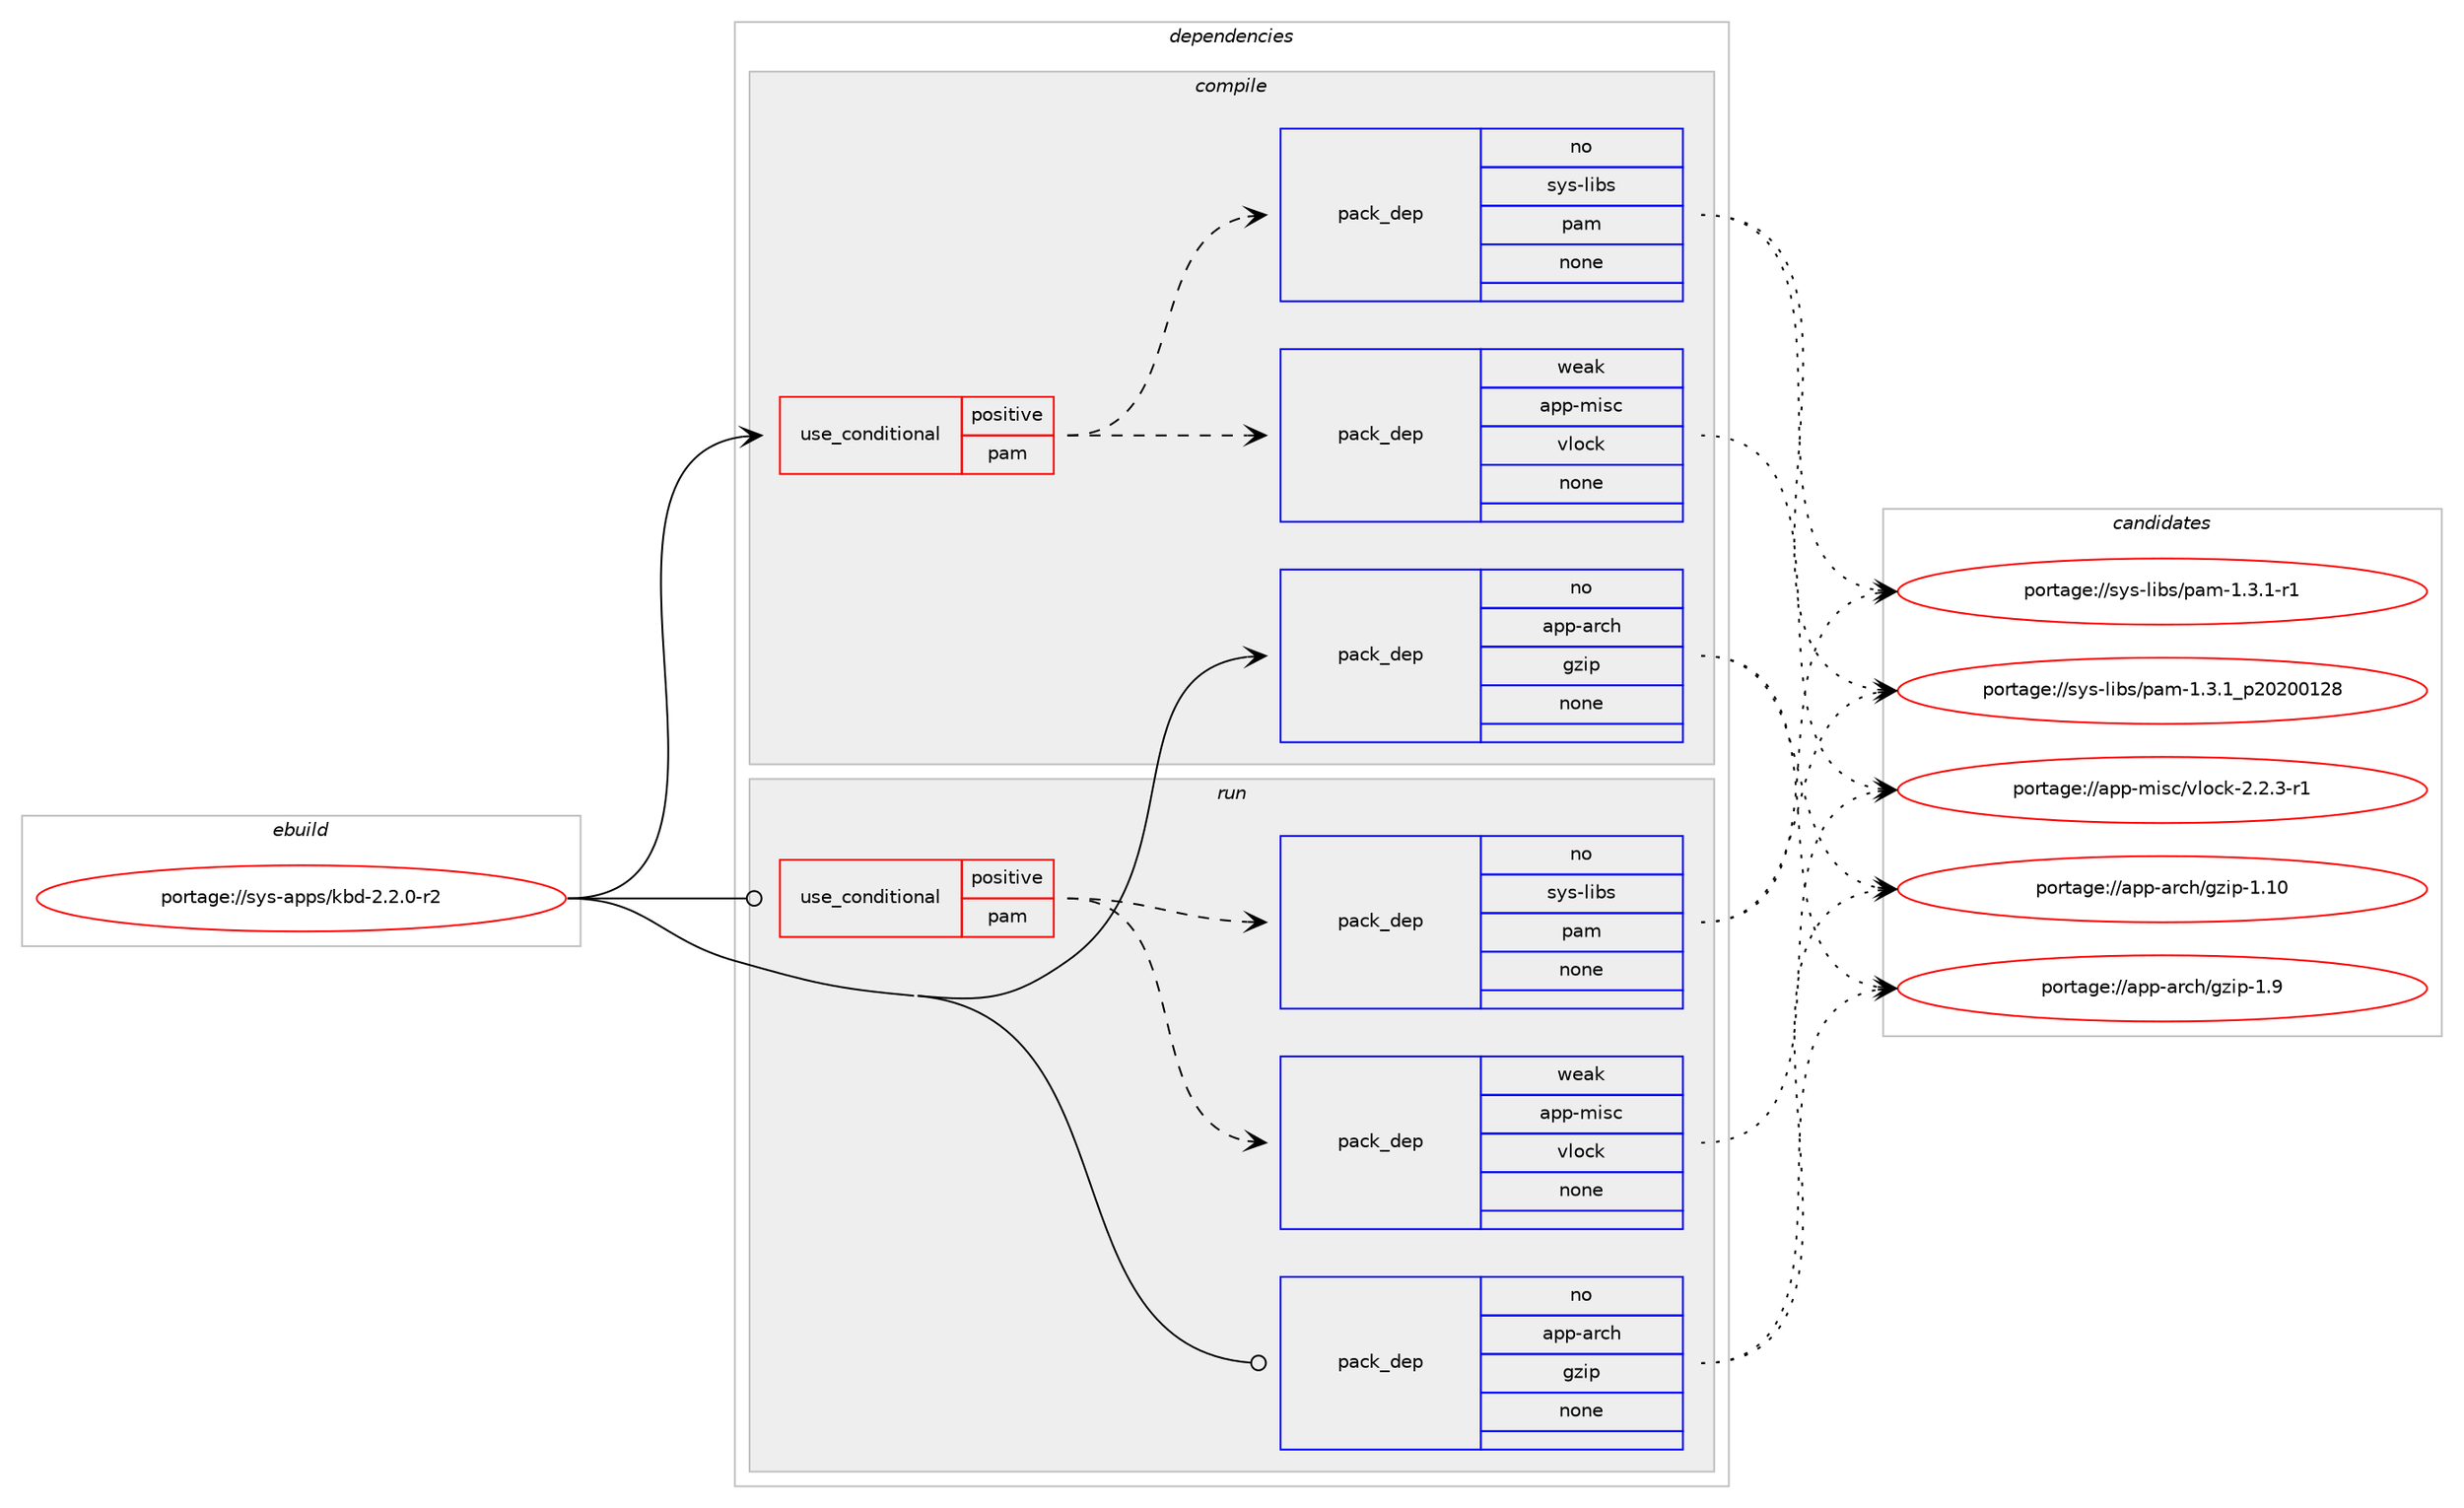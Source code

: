 digraph prolog {

# *************
# Graph options
# *************

newrank=true;
concentrate=true;
compound=true;
graph [rankdir=LR,fontname=Helvetica,fontsize=10,ranksep=1.5];#, ranksep=2.5, nodesep=0.2];
edge  [arrowhead=vee];
node  [fontname=Helvetica,fontsize=10];

# **********
# The ebuild
# **********

subgraph cluster_leftcol {
color=gray;
rank=same;
label=<<i>ebuild</i>>;
id [label="portage://sys-apps/kbd-2.2.0-r2", color=red, width=4, href="../sys-apps/kbd-2.2.0-r2.svg"];
}

# ****************
# The dependencies
# ****************

subgraph cluster_midcol {
color=gray;
label=<<i>dependencies</i>>;
subgraph cluster_compile {
fillcolor="#eeeeee";
style=filled;
label=<<i>compile</i>>;
subgraph cond8061 {
dependency39100 [label=<<TABLE BORDER="0" CELLBORDER="1" CELLSPACING="0" CELLPADDING="4"><TR><TD ROWSPAN="3" CELLPADDING="10">use_conditional</TD></TR><TR><TD>positive</TD></TR><TR><TD>pam</TD></TR></TABLE>>, shape=none, color=red];
subgraph pack30110 {
dependency39101 [label=<<TABLE BORDER="0" CELLBORDER="1" CELLSPACING="0" CELLPADDING="4" WIDTH="220"><TR><TD ROWSPAN="6" CELLPADDING="30">pack_dep</TD></TR><TR><TD WIDTH="110">weak</TD></TR><TR><TD>app-misc</TD></TR><TR><TD>vlock</TD></TR><TR><TD>none</TD></TR><TR><TD></TD></TR></TABLE>>, shape=none, color=blue];
}
dependency39100:e -> dependency39101:w [weight=20,style="dashed",arrowhead="vee"];
subgraph pack30111 {
dependency39102 [label=<<TABLE BORDER="0" CELLBORDER="1" CELLSPACING="0" CELLPADDING="4" WIDTH="220"><TR><TD ROWSPAN="6" CELLPADDING="30">pack_dep</TD></TR><TR><TD WIDTH="110">no</TD></TR><TR><TD>sys-libs</TD></TR><TR><TD>pam</TD></TR><TR><TD>none</TD></TR><TR><TD></TD></TR></TABLE>>, shape=none, color=blue];
}
dependency39100:e -> dependency39102:w [weight=20,style="dashed",arrowhead="vee"];
}
id:e -> dependency39100:w [weight=20,style="solid",arrowhead="vee"];
subgraph pack30112 {
dependency39103 [label=<<TABLE BORDER="0" CELLBORDER="1" CELLSPACING="0" CELLPADDING="4" WIDTH="220"><TR><TD ROWSPAN="6" CELLPADDING="30">pack_dep</TD></TR><TR><TD WIDTH="110">no</TD></TR><TR><TD>app-arch</TD></TR><TR><TD>gzip</TD></TR><TR><TD>none</TD></TR><TR><TD></TD></TR></TABLE>>, shape=none, color=blue];
}
id:e -> dependency39103:w [weight=20,style="solid",arrowhead="vee"];
}
subgraph cluster_compileandrun {
fillcolor="#eeeeee";
style=filled;
label=<<i>compile and run</i>>;
}
subgraph cluster_run {
fillcolor="#eeeeee";
style=filled;
label=<<i>run</i>>;
subgraph cond8062 {
dependency39104 [label=<<TABLE BORDER="0" CELLBORDER="1" CELLSPACING="0" CELLPADDING="4"><TR><TD ROWSPAN="3" CELLPADDING="10">use_conditional</TD></TR><TR><TD>positive</TD></TR><TR><TD>pam</TD></TR></TABLE>>, shape=none, color=red];
subgraph pack30113 {
dependency39105 [label=<<TABLE BORDER="0" CELLBORDER="1" CELLSPACING="0" CELLPADDING="4" WIDTH="220"><TR><TD ROWSPAN="6" CELLPADDING="30">pack_dep</TD></TR><TR><TD WIDTH="110">weak</TD></TR><TR><TD>app-misc</TD></TR><TR><TD>vlock</TD></TR><TR><TD>none</TD></TR><TR><TD></TD></TR></TABLE>>, shape=none, color=blue];
}
dependency39104:e -> dependency39105:w [weight=20,style="dashed",arrowhead="vee"];
subgraph pack30114 {
dependency39106 [label=<<TABLE BORDER="0" CELLBORDER="1" CELLSPACING="0" CELLPADDING="4" WIDTH="220"><TR><TD ROWSPAN="6" CELLPADDING="30">pack_dep</TD></TR><TR><TD WIDTH="110">no</TD></TR><TR><TD>sys-libs</TD></TR><TR><TD>pam</TD></TR><TR><TD>none</TD></TR><TR><TD></TD></TR></TABLE>>, shape=none, color=blue];
}
dependency39104:e -> dependency39106:w [weight=20,style="dashed",arrowhead="vee"];
}
id:e -> dependency39104:w [weight=20,style="solid",arrowhead="odot"];
subgraph pack30115 {
dependency39107 [label=<<TABLE BORDER="0" CELLBORDER="1" CELLSPACING="0" CELLPADDING="4" WIDTH="220"><TR><TD ROWSPAN="6" CELLPADDING="30">pack_dep</TD></TR><TR><TD WIDTH="110">no</TD></TR><TR><TD>app-arch</TD></TR><TR><TD>gzip</TD></TR><TR><TD>none</TD></TR><TR><TD></TD></TR></TABLE>>, shape=none, color=blue];
}
id:e -> dependency39107:w [weight=20,style="solid",arrowhead="odot"];
}
}

# **************
# The candidates
# **************

subgraph cluster_choices {
rank=same;
color=gray;
label=<<i>candidates</i>>;

subgraph choice30110 {
color=black;
nodesep=1;
choice97112112451091051159947118108111991074550465046514511449 [label="portage://app-misc/vlock-2.2.3-r1", color=red, width=4,href="../app-misc/vlock-2.2.3-r1.svg"];
dependency39101:e -> choice97112112451091051159947118108111991074550465046514511449:w [style=dotted,weight="100"];
}
subgraph choice30111 {
color=black;
nodesep=1;
choice11512111545108105981154711297109454946514649951125048504848495056 [label="portage://sys-libs/pam-1.3.1_p20200128", color=red, width=4,href="../sys-libs/pam-1.3.1_p20200128.svg"];
choice115121115451081059811547112971094549465146494511449 [label="portage://sys-libs/pam-1.3.1-r1", color=red, width=4,href="../sys-libs/pam-1.3.1-r1.svg"];
dependency39102:e -> choice11512111545108105981154711297109454946514649951125048504848495056:w [style=dotted,weight="100"];
dependency39102:e -> choice115121115451081059811547112971094549465146494511449:w [style=dotted,weight="100"];
}
subgraph choice30112 {
color=black;
nodesep=1;
choice971121124597114991044710312210511245494657 [label="portage://app-arch/gzip-1.9", color=red, width=4,href="../app-arch/gzip-1.9.svg"];
choice97112112459711499104471031221051124549464948 [label="portage://app-arch/gzip-1.10", color=red, width=4,href="../app-arch/gzip-1.10.svg"];
dependency39103:e -> choice971121124597114991044710312210511245494657:w [style=dotted,weight="100"];
dependency39103:e -> choice97112112459711499104471031221051124549464948:w [style=dotted,weight="100"];
}
subgraph choice30113 {
color=black;
nodesep=1;
choice97112112451091051159947118108111991074550465046514511449 [label="portage://app-misc/vlock-2.2.3-r1", color=red, width=4,href="../app-misc/vlock-2.2.3-r1.svg"];
dependency39105:e -> choice97112112451091051159947118108111991074550465046514511449:w [style=dotted,weight="100"];
}
subgraph choice30114 {
color=black;
nodesep=1;
choice11512111545108105981154711297109454946514649951125048504848495056 [label="portage://sys-libs/pam-1.3.1_p20200128", color=red, width=4,href="../sys-libs/pam-1.3.1_p20200128.svg"];
choice115121115451081059811547112971094549465146494511449 [label="portage://sys-libs/pam-1.3.1-r1", color=red, width=4,href="../sys-libs/pam-1.3.1-r1.svg"];
dependency39106:e -> choice11512111545108105981154711297109454946514649951125048504848495056:w [style=dotted,weight="100"];
dependency39106:e -> choice115121115451081059811547112971094549465146494511449:w [style=dotted,weight="100"];
}
subgraph choice30115 {
color=black;
nodesep=1;
choice971121124597114991044710312210511245494657 [label="portage://app-arch/gzip-1.9", color=red, width=4,href="../app-arch/gzip-1.9.svg"];
choice97112112459711499104471031221051124549464948 [label="portage://app-arch/gzip-1.10", color=red, width=4,href="../app-arch/gzip-1.10.svg"];
dependency39107:e -> choice971121124597114991044710312210511245494657:w [style=dotted,weight="100"];
dependency39107:e -> choice97112112459711499104471031221051124549464948:w [style=dotted,weight="100"];
}
}

}
